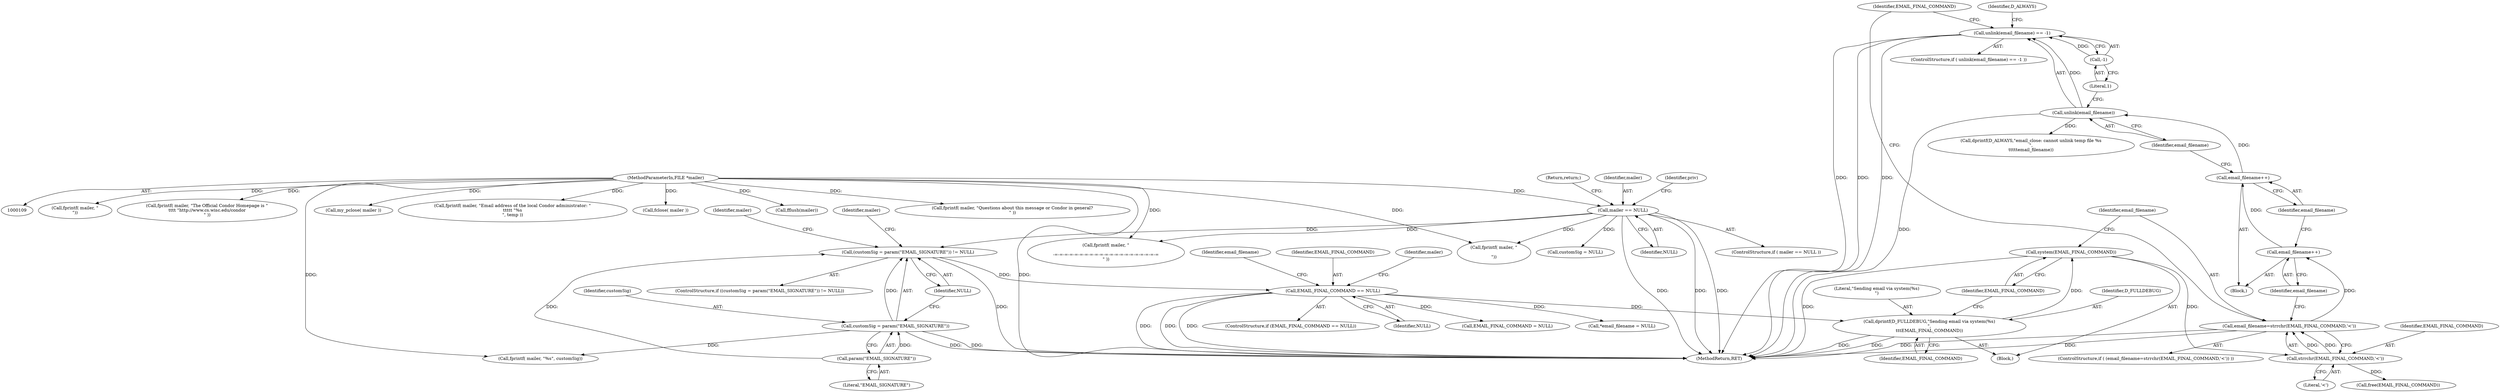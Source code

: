 digraph "0_htcondor_5e5571d1a431eb3c61977b6dd6ec90186ef79867_12@API" {
"1000219" [label="(Call,unlink(email_filename) == -1)"];
"1000220" [label="(Call,unlink(email_filename))"];
"1000216" [label="(Call,email_filename++)"];
"1000214" [label="(Call,email_filename++)"];
"1000208" [label="(Call,email_filename=strrchr(EMAIL_FINAL_COMMAND,'<'))"];
"1000210" [label="(Call,strrchr(EMAIL_FINAL_COMMAND,'<'))"];
"1000205" [label="(Call,system(EMAIL_FINAL_COMMAND))"];
"1000201" [label="(Call,dprintf(D_FULLDEBUG,\"Sending email via system(%s)\n\",\n\t\t\tEMAIL_FINAL_COMMAND))"];
"1000187" [label="(Call,EMAIL_FINAL_COMMAND == NULL)"];
"1000129" [label="(Call,(customSig = param(\"EMAIL_SIGNATURE\")) != NULL)"];
"1000130" [label="(Call,customSig = param(\"EMAIL_SIGNATURE\"))"];
"1000132" [label="(Call,param(\"EMAIL_SIGNATURE\"))"];
"1000117" [label="(Call,mailer == NULL)"];
"1000110" [label="(MethodParameterIn,FILE *mailer)"];
"1000222" [label="(Call,-1)"];
"1000209" [label="(Identifier,email_filename)"];
"1000204" [label="(Identifier,EMAIL_FINAL_COMMAND)"];
"1000133" [label="(Literal,\"EMAIL_SIGNATURE\")"];
"1000116" [label="(ControlStructure,if ( mailer == NULL ))"];
"1000143" [label="(Call,fprintf( mailer, \"\n\"))"];
"1000177" [label="(Call,fprintf( mailer, \"The Official Condor Homepage is \"\n\t\t\t\t \"http://www.cs.wisc.edu/condor\n\" ))"];
"1000194" [label="(Block,)"];
"1000192" [label="(Identifier,mailer)"];
"1000226" [label="(Identifier,D_ALWAYS)"];
"1000128" [label="(ControlStructure,if ((customSig = param(\"EMAIL_SIGNATURE\")) != NULL))"];
"1000137" [label="(Identifier,mailer)"];
"1000220" [label="(Call,unlink(email_filename))"];
"1000150" [label="(Call,fprintf( mailer, \"\n\n-=-=-=-=-=-=-=-=-=-=-=-=-=-=-=-=-=-=-=-=-=\n\" ))"];
"1000218" [label="(ControlStructure,if ( unlink(email_filename) == -1 ))"];
"1000186" [label="(ControlStructure,if (EMAIL_FINAL_COMMAND == NULL))"];
"1000134" [label="(Identifier,NULL)"];
"1000210" [label="(Call,strrchr(EMAIL_FINAL_COMMAND,'<'))"];
"1000118" [label="(Identifier,mailer)"];
"1000123" [label="(Identifier,priv)"];
"1000203" [label="(Literal,\"Sending email via system(%s)\n\")"];
"1000125" [label="(Call,customSig = NULL)"];
"1000212" [label="(Literal,'<')"];
"1000119" [label="(Identifier,NULL)"];
"1000230" [label="(Identifier,EMAIL_FINAL_COMMAND)"];
"1000191" [label="(Call,my_pclose( mailer ))"];
"1000110" [label="(MethodParameterIn,FILE *mailer)"];
"1000219" [label="(Call,unlink(email_filename) == -1)"];
"1000187" [label="(Call,EMAIL_FINAL_COMMAND == NULL)"];
"1000211" [label="(Identifier,EMAIL_FINAL_COMMAND)"];
"1000217" [label="(Identifier,email_filename)"];
"1000129" [label="(Call,(customSig = param(\"EMAIL_SIGNATURE\")) != NULL)"];
"1000214" [label="(Call,email_filename++)"];
"1000171" [label="(Call,fprintf( mailer, \"Email address of the local Condor administrator: \"\n\t\t\t\t\t \"%s\n\", temp ))"];
"1000197" [label="(Identifier,email_filename)"];
"1000130" [label="(Call,customSig = param(\"EMAIL_SIGNATURE\"))"];
"1000229" [label="(Call,free(EMAIL_FINAL_COMMAND))"];
"1000205" [label="(Call,system(EMAIL_FINAL_COMMAND))"];
"1000201" [label="(Call,dprintf(D_FULLDEBUG,\"Sending email via system(%s)\n\",\n\t\t\tEMAIL_FINAL_COMMAND))"];
"1000199" [label="(Call,fclose( mailer ))"];
"1000117" [label="(Call,mailer == NULL)"];
"1000189" [label="(Identifier,NULL)"];
"1000213" [label="(Block,)"];
"1000121" [label="(Return,return;)"];
"1000221" [label="(Identifier,email_filename)"];
"1000231" [label="(Call,EMAIL_FINAL_COMMAND = NULL)"];
"1000139" [label="(Call,fprintf( mailer, \"%s\", customSig))"];
"1000215" [label="(Identifier,email_filename)"];
"1000206" [label="(Identifier,EMAIL_FINAL_COMMAND)"];
"1000196" [label="(Call,*email_filename = NULL)"];
"1000180" [label="(Call,fflush(mailer))"];
"1000238" [label="(MethodReturn,RET)"];
"1000153" [label="(Call,fprintf( mailer, \"Questions about this message or Condor in general?\n\" ))"];
"1000223" [label="(Literal,1)"];
"1000132" [label="(Call,param(\"EMAIL_SIGNATURE\"))"];
"1000225" [label="(Call,dprintf(D_ALWAYS,\"email_close: cannot unlink temp file %s\n\",\n\t\t\t\t\temail_filename))"];
"1000208" [label="(Call,email_filename=strrchr(EMAIL_FINAL_COMMAND,'<'))"];
"1000216" [label="(Call,email_filename++)"];
"1000188" [label="(Identifier,EMAIL_FINAL_COMMAND)"];
"1000202" [label="(Identifier,D_FULLDEBUG)"];
"1000222" [label="(Call,-1)"];
"1000131" [label="(Identifier,customSig)"];
"1000151" [label="(Identifier,mailer)"];
"1000207" [label="(ControlStructure,if ( (email_filename=strrchr(EMAIL_FINAL_COMMAND,'<')) ))"];
"1000136" [label="(Call,fprintf( mailer, \"\n\n\"))"];
"1000219" -> "1000218"  [label="AST: "];
"1000219" -> "1000222"  [label="CFG: "];
"1000220" -> "1000219"  [label="AST: "];
"1000222" -> "1000219"  [label="AST: "];
"1000226" -> "1000219"  [label="CFG: "];
"1000230" -> "1000219"  [label="CFG: "];
"1000219" -> "1000238"  [label="DDG: "];
"1000219" -> "1000238"  [label="DDG: "];
"1000219" -> "1000238"  [label="DDG: "];
"1000220" -> "1000219"  [label="DDG: "];
"1000222" -> "1000219"  [label="DDG: "];
"1000220" -> "1000221"  [label="CFG: "];
"1000221" -> "1000220"  [label="AST: "];
"1000223" -> "1000220"  [label="CFG: "];
"1000220" -> "1000238"  [label="DDG: "];
"1000216" -> "1000220"  [label="DDG: "];
"1000220" -> "1000225"  [label="DDG: "];
"1000216" -> "1000213"  [label="AST: "];
"1000216" -> "1000217"  [label="CFG: "];
"1000217" -> "1000216"  [label="AST: "];
"1000221" -> "1000216"  [label="CFG: "];
"1000214" -> "1000216"  [label="DDG: "];
"1000214" -> "1000213"  [label="AST: "];
"1000214" -> "1000215"  [label="CFG: "];
"1000215" -> "1000214"  [label="AST: "];
"1000217" -> "1000214"  [label="CFG: "];
"1000208" -> "1000214"  [label="DDG: "];
"1000208" -> "1000207"  [label="AST: "];
"1000208" -> "1000210"  [label="CFG: "];
"1000209" -> "1000208"  [label="AST: "];
"1000210" -> "1000208"  [label="AST: "];
"1000215" -> "1000208"  [label="CFG: "];
"1000230" -> "1000208"  [label="CFG: "];
"1000208" -> "1000238"  [label="DDG: "];
"1000208" -> "1000238"  [label="DDG: "];
"1000210" -> "1000208"  [label="DDG: "];
"1000210" -> "1000208"  [label="DDG: "];
"1000210" -> "1000212"  [label="CFG: "];
"1000211" -> "1000210"  [label="AST: "];
"1000212" -> "1000210"  [label="AST: "];
"1000205" -> "1000210"  [label="DDG: "];
"1000210" -> "1000229"  [label="DDG: "];
"1000205" -> "1000194"  [label="AST: "];
"1000205" -> "1000206"  [label="CFG: "];
"1000206" -> "1000205"  [label="AST: "];
"1000209" -> "1000205"  [label="CFG: "];
"1000205" -> "1000238"  [label="DDG: "];
"1000201" -> "1000205"  [label="DDG: "];
"1000201" -> "1000194"  [label="AST: "];
"1000201" -> "1000204"  [label="CFG: "];
"1000202" -> "1000201"  [label="AST: "];
"1000203" -> "1000201"  [label="AST: "];
"1000204" -> "1000201"  [label="AST: "];
"1000206" -> "1000201"  [label="CFG: "];
"1000201" -> "1000238"  [label="DDG: "];
"1000201" -> "1000238"  [label="DDG: "];
"1000187" -> "1000201"  [label="DDG: "];
"1000187" -> "1000186"  [label="AST: "];
"1000187" -> "1000189"  [label="CFG: "];
"1000188" -> "1000187"  [label="AST: "];
"1000189" -> "1000187"  [label="AST: "];
"1000192" -> "1000187"  [label="CFG: "];
"1000197" -> "1000187"  [label="CFG: "];
"1000187" -> "1000238"  [label="DDG: "];
"1000187" -> "1000238"  [label="DDG: "];
"1000187" -> "1000238"  [label="DDG: "];
"1000129" -> "1000187"  [label="DDG: "];
"1000187" -> "1000196"  [label="DDG: "];
"1000187" -> "1000231"  [label="DDG: "];
"1000129" -> "1000128"  [label="AST: "];
"1000129" -> "1000134"  [label="CFG: "];
"1000130" -> "1000129"  [label="AST: "];
"1000134" -> "1000129"  [label="AST: "];
"1000137" -> "1000129"  [label="CFG: "];
"1000151" -> "1000129"  [label="CFG: "];
"1000129" -> "1000238"  [label="DDG: "];
"1000130" -> "1000129"  [label="DDG: "];
"1000132" -> "1000129"  [label="DDG: "];
"1000117" -> "1000129"  [label="DDG: "];
"1000130" -> "1000132"  [label="CFG: "];
"1000131" -> "1000130"  [label="AST: "];
"1000132" -> "1000130"  [label="AST: "];
"1000134" -> "1000130"  [label="CFG: "];
"1000130" -> "1000238"  [label="DDG: "];
"1000130" -> "1000238"  [label="DDG: "];
"1000132" -> "1000130"  [label="DDG: "];
"1000130" -> "1000139"  [label="DDG: "];
"1000132" -> "1000133"  [label="CFG: "];
"1000133" -> "1000132"  [label="AST: "];
"1000117" -> "1000116"  [label="AST: "];
"1000117" -> "1000119"  [label="CFG: "];
"1000118" -> "1000117"  [label="AST: "];
"1000119" -> "1000117"  [label="AST: "];
"1000121" -> "1000117"  [label="CFG: "];
"1000123" -> "1000117"  [label="CFG: "];
"1000117" -> "1000238"  [label="DDG: "];
"1000117" -> "1000238"  [label="DDG: "];
"1000117" -> "1000238"  [label="DDG: "];
"1000110" -> "1000117"  [label="DDG: "];
"1000117" -> "1000125"  [label="DDG: "];
"1000117" -> "1000136"  [label="DDG: "];
"1000117" -> "1000150"  [label="DDG: "];
"1000110" -> "1000109"  [label="AST: "];
"1000110" -> "1000238"  [label="DDG: "];
"1000110" -> "1000136"  [label="DDG: "];
"1000110" -> "1000139"  [label="DDG: "];
"1000110" -> "1000143"  [label="DDG: "];
"1000110" -> "1000150"  [label="DDG: "];
"1000110" -> "1000153"  [label="DDG: "];
"1000110" -> "1000171"  [label="DDG: "];
"1000110" -> "1000177"  [label="DDG: "];
"1000110" -> "1000180"  [label="DDG: "];
"1000110" -> "1000191"  [label="DDG: "];
"1000110" -> "1000199"  [label="DDG: "];
"1000222" -> "1000223"  [label="CFG: "];
"1000223" -> "1000222"  [label="AST: "];
}

